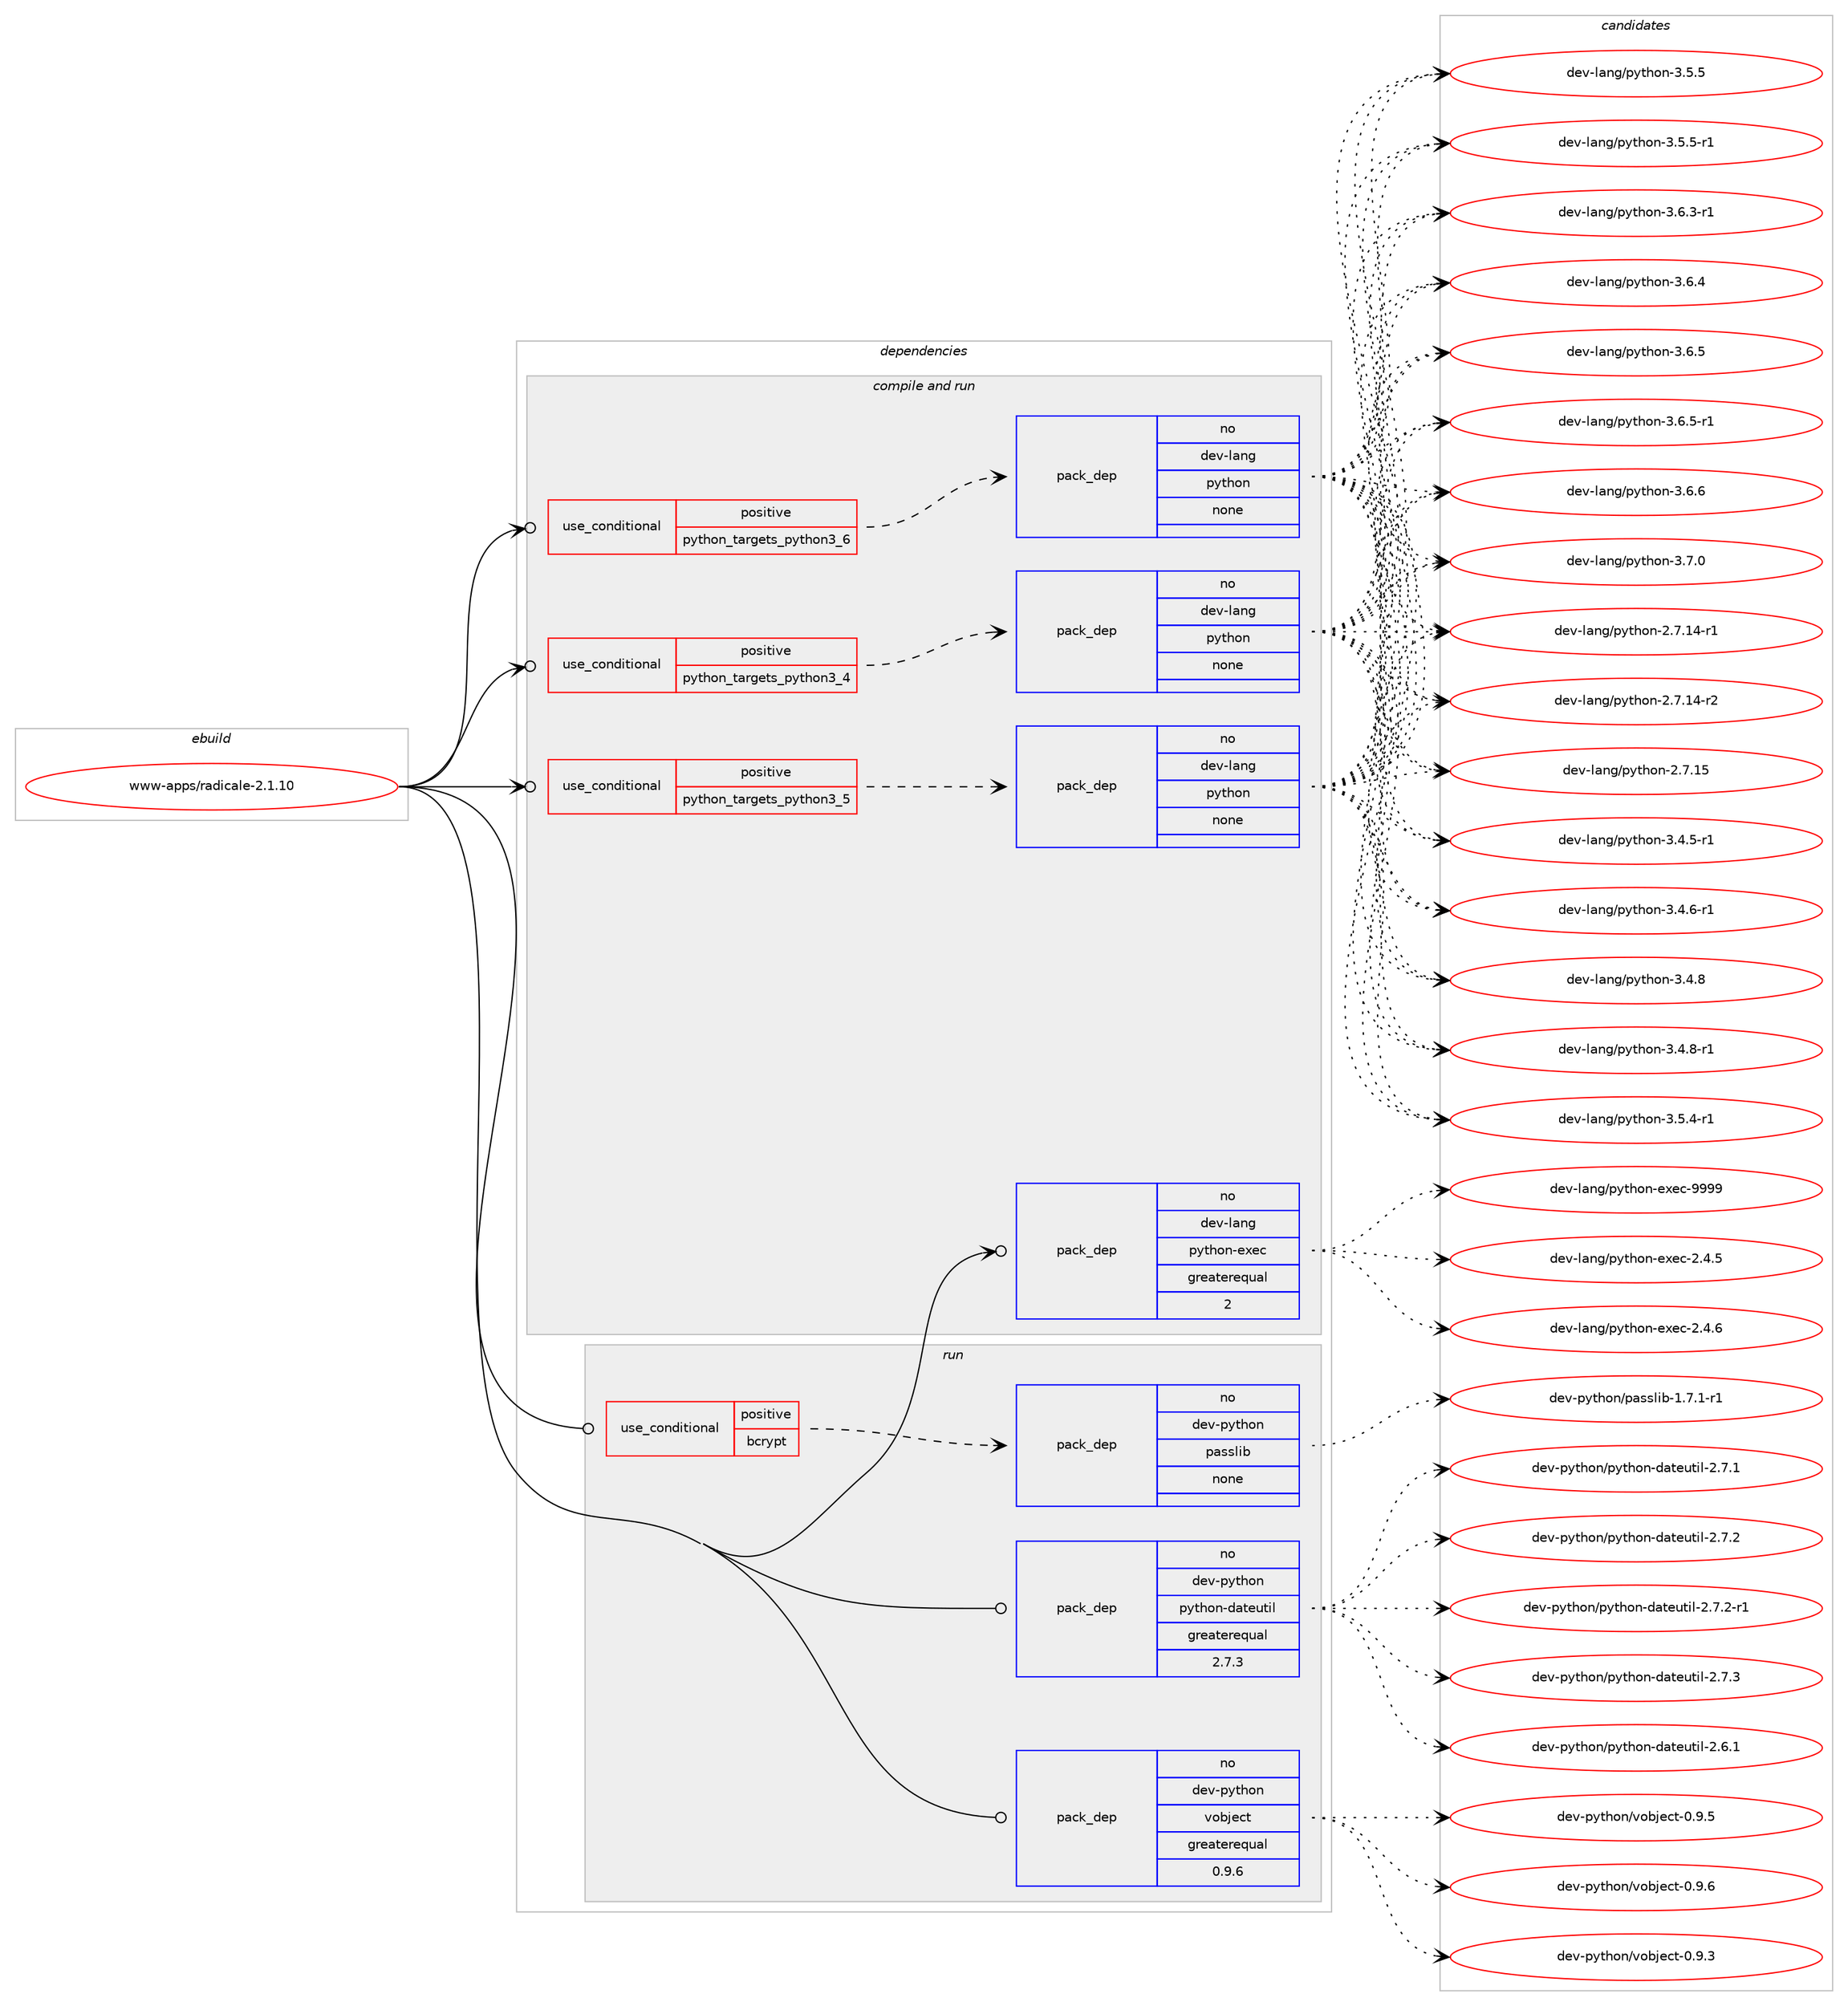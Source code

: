 digraph prolog {

# *************
# Graph options
# *************

newrank=true;
concentrate=true;
compound=true;
graph [rankdir=LR,fontname=Helvetica,fontsize=10,ranksep=1.5];#, ranksep=2.5, nodesep=0.2];
edge  [arrowhead=vee];
node  [fontname=Helvetica,fontsize=10];

# **********
# The ebuild
# **********

subgraph cluster_leftcol {
color=gray;
rank=same;
label=<<i>ebuild</i>>;
id [label="www-apps/radicale-2.1.10", color=red, width=4, href="../www-apps/radicale-2.1.10.svg"];
}

# ****************
# The dependencies
# ****************

subgraph cluster_midcol {
color=gray;
label=<<i>dependencies</i>>;
subgraph cluster_compile {
fillcolor="#eeeeee";
style=filled;
label=<<i>compile</i>>;
}
subgraph cluster_compileandrun {
fillcolor="#eeeeee";
style=filled;
label=<<i>compile and run</i>>;
subgraph cond316 {
dependency2278 [label=<<TABLE BORDER="0" CELLBORDER="1" CELLSPACING="0" CELLPADDING="4"><TR><TD ROWSPAN="3" CELLPADDING="10">use_conditional</TD></TR><TR><TD>positive</TD></TR><TR><TD>python_targets_python3_4</TD></TR></TABLE>>, shape=none, color=red];
subgraph pack1818 {
dependency2279 [label=<<TABLE BORDER="0" CELLBORDER="1" CELLSPACING="0" CELLPADDING="4" WIDTH="220"><TR><TD ROWSPAN="6" CELLPADDING="30">pack_dep</TD></TR><TR><TD WIDTH="110">no</TD></TR><TR><TD>dev-lang</TD></TR><TR><TD>python</TD></TR><TR><TD>none</TD></TR><TR><TD></TD></TR></TABLE>>, shape=none, color=blue];
}
dependency2278:e -> dependency2279:w [weight=20,style="dashed",arrowhead="vee"];
}
id:e -> dependency2278:w [weight=20,style="solid",arrowhead="odotvee"];
subgraph cond317 {
dependency2280 [label=<<TABLE BORDER="0" CELLBORDER="1" CELLSPACING="0" CELLPADDING="4"><TR><TD ROWSPAN="3" CELLPADDING="10">use_conditional</TD></TR><TR><TD>positive</TD></TR><TR><TD>python_targets_python3_5</TD></TR></TABLE>>, shape=none, color=red];
subgraph pack1819 {
dependency2281 [label=<<TABLE BORDER="0" CELLBORDER="1" CELLSPACING="0" CELLPADDING="4" WIDTH="220"><TR><TD ROWSPAN="6" CELLPADDING="30">pack_dep</TD></TR><TR><TD WIDTH="110">no</TD></TR><TR><TD>dev-lang</TD></TR><TR><TD>python</TD></TR><TR><TD>none</TD></TR><TR><TD></TD></TR></TABLE>>, shape=none, color=blue];
}
dependency2280:e -> dependency2281:w [weight=20,style="dashed",arrowhead="vee"];
}
id:e -> dependency2280:w [weight=20,style="solid",arrowhead="odotvee"];
subgraph cond318 {
dependency2282 [label=<<TABLE BORDER="0" CELLBORDER="1" CELLSPACING="0" CELLPADDING="4"><TR><TD ROWSPAN="3" CELLPADDING="10">use_conditional</TD></TR><TR><TD>positive</TD></TR><TR><TD>python_targets_python3_6</TD></TR></TABLE>>, shape=none, color=red];
subgraph pack1820 {
dependency2283 [label=<<TABLE BORDER="0" CELLBORDER="1" CELLSPACING="0" CELLPADDING="4" WIDTH="220"><TR><TD ROWSPAN="6" CELLPADDING="30">pack_dep</TD></TR><TR><TD WIDTH="110">no</TD></TR><TR><TD>dev-lang</TD></TR><TR><TD>python</TD></TR><TR><TD>none</TD></TR><TR><TD></TD></TR></TABLE>>, shape=none, color=blue];
}
dependency2282:e -> dependency2283:w [weight=20,style="dashed",arrowhead="vee"];
}
id:e -> dependency2282:w [weight=20,style="solid",arrowhead="odotvee"];
subgraph pack1821 {
dependency2284 [label=<<TABLE BORDER="0" CELLBORDER="1" CELLSPACING="0" CELLPADDING="4" WIDTH="220"><TR><TD ROWSPAN="6" CELLPADDING="30">pack_dep</TD></TR><TR><TD WIDTH="110">no</TD></TR><TR><TD>dev-lang</TD></TR><TR><TD>python-exec</TD></TR><TR><TD>greaterequal</TD></TR><TR><TD>2</TD></TR></TABLE>>, shape=none, color=blue];
}
id:e -> dependency2284:w [weight=20,style="solid",arrowhead="odotvee"];
}
subgraph cluster_run {
fillcolor="#eeeeee";
style=filled;
label=<<i>run</i>>;
subgraph cond319 {
dependency2285 [label=<<TABLE BORDER="0" CELLBORDER="1" CELLSPACING="0" CELLPADDING="4"><TR><TD ROWSPAN="3" CELLPADDING="10">use_conditional</TD></TR><TR><TD>positive</TD></TR><TR><TD>bcrypt</TD></TR></TABLE>>, shape=none, color=red];
subgraph pack1822 {
dependency2286 [label=<<TABLE BORDER="0" CELLBORDER="1" CELLSPACING="0" CELLPADDING="4" WIDTH="220"><TR><TD ROWSPAN="6" CELLPADDING="30">pack_dep</TD></TR><TR><TD WIDTH="110">no</TD></TR><TR><TD>dev-python</TD></TR><TR><TD>passlib</TD></TR><TR><TD>none</TD></TR><TR><TD></TD></TR></TABLE>>, shape=none, color=blue];
}
dependency2285:e -> dependency2286:w [weight=20,style="dashed",arrowhead="vee"];
}
id:e -> dependency2285:w [weight=20,style="solid",arrowhead="odot"];
subgraph pack1823 {
dependency2287 [label=<<TABLE BORDER="0" CELLBORDER="1" CELLSPACING="0" CELLPADDING="4" WIDTH="220"><TR><TD ROWSPAN="6" CELLPADDING="30">pack_dep</TD></TR><TR><TD WIDTH="110">no</TD></TR><TR><TD>dev-python</TD></TR><TR><TD>python-dateutil</TD></TR><TR><TD>greaterequal</TD></TR><TR><TD>2.7.3</TD></TR></TABLE>>, shape=none, color=blue];
}
id:e -> dependency2287:w [weight=20,style="solid",arrowhead="odot"];
subgraph pack1824 {
dependency2288 [label=<<TABLE BORDER="0" CELLBORDER="1" CELLSPACING="0" CELLPADDING="4" WIDTH="220"><TR><TD ROWSPAN="6" CELLPADDING="30">pack_dep</TD></TR><TR><TD WIDTH="110">no</TD></TR><TR><TD>dev-python</TD></TR><TR><TD>vobject</TD></TR><TR><TD>greaterequal</TD></TR><TR><TD>0.9.6</TD></TR></TABLE>>, shape=none, color=blue];
}
id:e -> dependency2288:w [weight=20,style="solid",arrowhead="odot"];
}
}

# **************
# The candidates
# **************

subgraph cluster_choices {
rank=same;
color=gray;
label=<<i>candidates</i>>;

subgraph choice1818 {
color=black;
nodesep=1;
choice100101118451089711010347112121116104111110455046554649524511449 [label="dev-lang/python-2.7.14-r1", color=red, width=4,href="../dev-lang/python-2.7.14-r1.svg"];
choice100101118451089711010347112121116104111110455046554649524511450 [label="dev-lang/python-2.7.14-r2", color=red, width=4,href="../dev-lang/python-2.7.14-r2.svg"];
choice10010111845108971101034711212111610411111045504655464953 [label="dev-lang/python-2.7.15", color=red, width=4,href="../dev-lang/python-2.7.15.svg"];
choice1001011184510897110103471121211161041111104551465246534511449 [label="dev-lang/python-3.4.5-r1", color=red, width=4,href="../dev-lang/python-3.4.5-r1.svg"];
choice1001011184510897110103471121211161041111104551465246544511449 [label="dev-lang/python-3.4.6-r1", color=red, width=4,href="../dev-lang/python-3.4.6-r1.svg"];
choice100101118451089711010347112121116104111110455146524656 [label="dev-lang/python-3.4.8", color=red, width=4,href="../dev-lang/python-3.4.8.svg"];
choice1001011184510897110103471121211161041111104551465246564511449 [label="dev-lang/python-3.4.8-r1", color=red, width=4,href="../dev-lang/python-3.4.8-r1.svg"];
choice1001011184510897110103471121211161041111104551465346524511449 [label="dev-lang/python-3.5.4-r1", color=red, width=4,href="../dev-lang/python-3.5.4-r1.svg"];
choice100101118451089711010347112121116104111110455146534653 [label="dev-lang/python-3.5.5", color=red, width=4,href="../dev-lang/python-3.5.5.svg"];
choice1001011184510897110103471121211161041111104551465346534511449 [label="dev-lang/python-3.5.5-r1", color=red, width=4,href="../dev-lang/python-3.5.5-r1.svg"];
choice1001011184510897110103471121211161041111104551465446514511449 [label="dev-lang/python-3.6.3-r1", color=red, width=4,href="../dev-lang/python-3.6.3-r1.svg"];
choice100101118451089711010347112121116104111110455146544652 [label="dev-lang/python-3.6.4", color=red, width=4,href="../dev-lang/python-3.6.4.svg"];
choice100101118451089711010347112121116104111110455146544653 [label="dev-lang/python-3.6.5", color=red, width=4,href="../dev-lang/python-3.6.5.svg"];
choice1001011184510897110103471121211161041111104551465446534511449 [label="dev-lang/python-3.6.5-r1", color=red, width=4,href="../dev-lang/python-3.6.5-r1.svg"];
choice100101118451089711010347112121116104111110455146544654 [label="dev-lang/python-3.6.6", color=red, width=4,href="../dev-lang/python-3.6.6.svg"];
choice100101118451089711010347112121116104111110455146554648 [label="dev-lang/python-3.7.0", color=red, width=4,href="../dev-lang/python-3.7.0.svg"];
dependency2279:e -> choice100101118451089711010347112121116104111110455046554649524511449:w [style=dotted,weight="100"];
dependency2279:e -> choice100101118451089711010347112121116104111110455046554649524511450:w [style=dotted,weight="100"];
dependency2279:e -> choice10010111845108971101034711212111610411111045504655464953:w [style=dotted,weight="100"];
dependency2279:e -> choice1001011184510897110103471121211161041111104551465246534511449:w [style=dotted,weight="100"];
dependency2279:e -> choice1001011184510897110103471121211161041111104551465246544511449:w [style=dotted,weight="100"];
dependency2279:e -> choice100101118451089711010347112121116104111110455146524656:w [style=dotted,weight="100"];
dependency2279:e -> choice1001011184510897110103471121211161041111104551465246564511449:w [style=dotted,weight="100"];
dependency2279:e -> choice1001011184510897110103471121211161041111104551465346524511449:w [style=dotted,weight="100"];
dependency2279:e -> choice100101118451089711010347112121116104111110455146534653:w [style=dotted,weight="100"];
dependency2279:e -> choice1001011184510897110103471121211161041111104551465346534511449:w [style=dotted,weight="100"];
dependency2279:e -> choice1001011184510897110103471121211161041111104551465446514511449:w [style=dotted,weight="100"];
dependency2279:e -> choice100101118451089711010347112121116104111110455146544652:w [style=dotted,weight="100"];
dependency2279:e -> choice100101118451089711010347112121116104111110455146544653:w [style=dotted,weight="100"];
dependency2279:e -> choice1001011184510897110103471121211161041111104551465446534511449:w [style=dotted,weight="100"];
dependency2279:e -> choice100101118451089711010347112121116104111110455146544654:w [style=dotted,weight="100"];
dependency2279:e -> choice100101118451089711010347112121116104111110455146554648:w [style=dotted,weight="100"];
}
subgraph choice1819 {
color=black;
nodesep=1;
choice100101118451089711010347112121116104111110455046554649524511449 [label="dev-lang/python-2.7.14-r1", color=red, width=4,href="../dev-lang/python-2.7.14-r1.svg"];
choice100101118451089711010347112121116104111110455046554649524511450 [label="dev-lang/python-2.7.14-r2", color=red, width=4,href="../dev-lang/python-2.7.14-r2.svg"];
choice10010111845108971101034711212111610411111045504655464953 [label="dev-lang/python-2.7.15", color=red, width=4,href="../dev-lang/python-2.7.15.svg"];
choice1001011184510897110103471121211161041111104551465246534511449 [label="dev-lang/python-3.4.5-r1", color=red, width=4,href="../dev-lang/python-3.4.5-r1.svg"];
choice1001011184510897110103471121211161041111104551465246544511449 [label="dev-lang/python-3.4.6-r1", color=red, width=4,href="../dev-lang/python-3.4.6-r1.svg"];
choice100101118451089711010347112121116104111110455146524656 [label="dev-lang/python-3.4.8", color=red, width=4,href="../dev-lang/python-3.4.8.svg"];
choice1001011184510897110103471121211161041111104551465246564511449 [label="dev-lang/python-3.4.8-r1", color=red, width=4,href="../dev-lang/python-3.4.8-r1.svg"];
choice1001011184510897110103471121211161041111104551465346524511449 [label="dev-lang/python-3.5.4-r1", color=red, width=4,href="../dev-lang/python-3.5.4-r1.svg"];
choice100101118451089711010347112121116104111110455146534653 [label="dev-lang/python-3.5.5", color=red, width=4,href="../dev-lang/python-3.5.5.svg"];
choice1001011184510897110103471121211161041111104551465346534511449 [label="dev-lang/python-3.5.5-r1", color=red, width=4,href="../dev-lang/python-3.5.5-r1.svg"];
choice1001011184510897110103471121211161041111104551465446514511449 [label="dev-lang/python-3.6.3-r1", color=red, width=4,href="../dev-lang/python-3.6.3-r1.svg"];
choice100101118451089711010347112121116104111110455146544652 [label="dev-lang/python-3.6.4", color=red, width=4,href="../dev-lang/python-3.6.4.svg"];
choice100101118451089711010347112121116104111110455146544653 [label="dev-lang/python-3.6.5", color=red, width=4,href="../dev-lang/python-3.6.5.svg"];
choice1001011184510897110103471121211161041111104551465446534511449 [label="dev-lang/python-3.6.5-r1", color=red, width=4,href="../dev-lang/python-3.6.5-r1.svg"];
choice100101118451089711010347112121116104111110455146544654 [label="dev-lang/python-3.6.6", color=red, width=4,href="../dev-lang/python-3.6.6.svg"];
choice100101118451089711010347112121116104111110455146554648 [label="dev-lang/python-3.7.0", color=red, width=4,href="../dev-lang/python-3.7.0.svg"];
dependency2281:e -> choice100101118451089711010347112121116104111110455046554649524511449:w [style=dotted,weight="100"];
dependency2281:e -> choice100101118451089711010347112121116104111110455046554649524511450:w [style=dotted,weight="100"];
dependency2281:e -> choice10010111845108971101034711212111610411111045504655464953:w [style=dotted,weight="100"];
dependency2281:e -> choice1001011184510897110103471121211161041111104551465246534511449:w [style=dotted,weight="100"];
dependency2281:e -> choice1001011184510897110103471121211161041111104551465246544511449:w [style=dotted,weight="100"];
dependency2281:e -> choice100101118451089711010347112121116104111110455146524656:w [style=dotted,weight="100"];
dependency2281:e -> choice1001011184510897110103471121211161041111104551465246564511449:w [style=dotted,weight="100"];
dependency2281:e -> choice1001011184510897110103471121211161041111104551465346524511449:w [style=dotted,weight="100"];
dependency2281:e -> choice100101118451089711010347112121116104111110455146534653:w [style=dotted,weight="100"];
dependency2281:e -> choice1001011184510897110103471121211161041111104551465346534511449:w [style=dotted,weight="100"];
dependency2281:e -> choice1001011184510897110103471121211161041111104551465446514511449:w [style=dotted,weight="100"];
dependency2281:e -> choice100101118451089711010347112121116104111110455146544652:w [style=dotted,weight="100"];
dependency2281:e -> choice100101118451089711010347112121116104111110455146544653:w [style=dotted,weight="100"];
dependency2281:e -> choice1001011184510897110103471121211161041111104551465446534511449:w [style=dotted,weight="100"];
dependency2281:e -> choice100101118451089711010347112121116104111110455146544654:w [style=dotted,weight="100"];
dependency2281:e -> choice100101118451089711010347112121116104111110455146554648:w [style=dotted,weight="100"];
}
subgraph choice1820 {
color=black;
nodesep=1;
choice100101118451089711010347112121116104111110455046554649524511449 [label="dev-lang/python-2.7.14-r1", color=red, width=4,href="../dev-lang/python-2.7.14-r1.svg"];
choice100101118451089711010347112121116104111110455046554649524511450 [label="dev-lang/python-2.7.14-r2", color=red, width=4,href="../dev-lang/python-2.7.14-r2.svg"];
choice10010111845108971101034711212111610411111045504655464953 [label="dev-lang/python-2.7.15", color=red, width=4,href="../dev-lang/python-2.7.15.svg"];
choice1001011184510897110103471121211161041111104551465246534511449 [label="dev-lang/python-3.4.5-r1", color=red, width=4,href="../dev-lang/python-3.4.5-r1.svg"];
choice1001011184510897110103471121211161041111104551465246544511449 [label="dev-lang/python-3.4.6-r1", color=red, width=4,href="../dev-lang/python-3.4.6-r1.svg"];
choice100101118451089711010347112121116104111110455146524656 [label="dev-lang/python-3.4.8", color=red, width=4,href="../dev-lang/python-3.4.8.svg"];
choice1001011184510897110103471121211161041111104551465246564511449 [label="dev-lang/python-3.4.8-r1", color=red, width=4,href="../dev-lang/python-3.4.8-r1.svg"];
choice1001011184510897110103471121211161041111104551465346524511449 [label="dev-lang/python-3.5.4-r1", color=red, width=4,href="../dev-lang/python-3.5.4-r1.svg"];
choice100101118451089711010347112121116104111110455146534653 [label="dev-lang/python-3.5.5", color=red, width=4,href="../dev-lang/python-3.5.5.svg"];
choice1001011184510897110103471121211161041111104551465346534511449 [label="dev-lang/python-3.5.5-r1", color=red, width=4,href="../dev-lang/python-3.5.5-r1.svg"];
choice1001011184510897110103471121211161041111104551465446514511449 [label="dev-lang/python-3.6.3-r1", color=red, width=4,href="../dev-lang/python-3.6.3-r1.svg"];
choice100101118451089711010347112121116104111110455146544652 [label="dev-lang/python-3.6.4", color=red, width=4,href="../dev-lang/python-3.6.4.svg"];
choice100101118451089711010347112121116104111110455146544653 [label="dev-lang/python-3.6.5", color=red, width=4,href="../dev-lang/python-3.6.5.svg"];
choice1001011184510897110103471121211161041111104551465446534511449 [label="dev-lang/python-3.6.5-r1", color=red, width=4,href="../dev-lang/python-3.6.5-r1.svg"];
choice100101118451089711010347112121116104111110455146544654 [label="dev-lang/python-3.6.6", color=red, width=4,href="../dev-lang/python-3.6.6.svg"];
choice100101118451089711010347112121116104111110455146554648 [label="dev-lang/python-3.7.0", color=red, width=4,href="../dev-lang/python-3.7.0.svg"];
dependency2283:e -> choice100101118451089711010347112121116104111110455046554649524511449:w [style=dotted,weight="100"];
dependency2283:e -> choice100101118451089711010347112121116104111110455046554649524511450:w [style=dotted,weight="100"];
dependency2283:e -> choice10010111845108971101034711212111610411111045504655464953:w [style=dotted,weight="100"];
dependency2283:e -> choice1001011184510897110103471121211161041111104551465246534511449:w [style=dotted,weight="100"];
dependency2283:e -> choice1001011184510897110103471121211161041111104551465246544511449:w [style=dotted,weight="100"];
dependency2283:e -> choice100101118451089711010347112121116104111110455146524656:w [style=dotted,weight="100"];
dependency2283:e -> choice1001011184510897110103471121211161041111104551465246564511449:w [style=dotted,weight="100"];
dependency2283:e -> choice1001011184510897110103471121211161041111104551465346524511449:w [style=dotted,weight="100"];
dependency2283:e -> choice100101118451089711010347112121116104111110455146534653:w [style=dotted,weight="100"];
dependency2283:e -> choice1001011184510897110103471121211161041111104551465346534511449:w [style=dotted,weight="100"];
dependency2283:e -> choice1001011184510897110103471121211161041111104551465446514511449:w [style=dotted,weight="100"];
dependency2283:e -> choice100101118451089711010347112121116104111110455146544652:w [style=dotted,weight="100"];
dependency2283:e -> choice100101118451089711010347112121116104111110455146544653:w [style=dotted,weight="100"];
dependency2283:e -> choice1001011184510897110103471121211161041111104551465446534511449:w [style=dotted,weight="100"];
dependency2283:e -> choice100101118451089711010347112121116104111110455146544654:w [style=dotted,weight="100"];
dependency2283:e -> choice100101118451089711010347112121116104111110455146554648:w [style=dotted,weight="100"];
}
subgraph choice1821 {
color=black;
nodesep=1;
choice1001011184510897110103471121211161041111104510112010199455046524653 [label="dev-lang/python-exec-2.4.5", color=red, width=4,href="../dev-lang/python-exec-2.4.5.svg"];
choice1001011184510897110103471121211161041111104510112010199455046524654 [label="dev-lang/python-exec-2.4.6", color=red, width=4,href="../dev-lang/python-exec-2.4.6.svg"];
choice10010111845108971101034711212111610411111045101120101994557575757 [label="dev-lang/python-exec-9999", color=red, width=4,href="../dev-lang/python-exec-9999.svg"];
dependency2284:e -> choice1001011184510897110103471121211161041111104510112010199455046524653:w [style=dotted,weight="100"];
dependency2284:e -> choice1001011184510897110103471121211161041111104510112010199455046524654:w [style=dotted,weight="100"];
dependency2284:e -> choice10010111845108971101034711212111610411111045101120101994557575757:w [style=dotted,weight="100"];
}
subgraph choice1822 {
color=black;
nodesep=1;
choice100101118451121211161041111104711297115115108105984549465546494511449 [label="dev-python/passlib-1.7.1-r1", color=red, width=4,href="../dev-python/passlib-1.7.1-r1.svg"];
dependency2286:e -> choice100101118451121211161041111104711297115115108105984549465546494511449:w [style=dotted,weight="100"];
}
subgraph choice1823 {
color=black;
nodesep=1;
choice10010111845112121116104111110471121211161041111104510097116101117116105108455046544649 [label="dev-python/python-dateutil-2.6.1", color=red, width=4,href="../dev-python/python-dateutil-2.6.1.svg"];
choice10010111845112121116104111110471121211161041111104510097116101117116105108455046554649 [label="dev-python/python-dateutil-2.7.1", color=red, width=4,href="../dev-python/python-dateutil-2.7.1.svg"];
choice10010111845112121116104111110471121211161041111104510097116101117116105108455046554650 [label="dev-python/python-dateutil-2.7.2", color=red, width=4,href="../dev-python/python-dateutil-2.7.2.svg"];
choice100101118451121211161041111104711212111610411111045100971161011171161051084550465546504511449 [label="dev-python/python-dateutil-2.7.2-r1", color=red, width=4,href="../dev-python/python-dateutil-2.7.2-r1.svg"];
choice10010111845112121116104111110471121211161041111104510097116101117116105108455046554651 [label="dev-python/python-dateutil-2.7.3", color=red, width=4,href="../dev-python/python-dateutil-2.7.3.svg"];
dependency2287:e -> choice10010111845112121116104111110471121211161041111104510097116101117116105108455046544649:w [style=dotted,weight="100"];
dependency2287:e -> choice10010111845112121116104111110471121211161041111104510097116101117116105108455046554649:w [style=dotted,weight="100"];
dependency2287:e -> choice10010111845112121116104111110471121211161041111104510097116101117116105108455046554650:w [style=dotted,weight="100"];
dependency2287:e -> choice100101118451121211161041111104711212111610411111045100971161011171161051084550465546504511449:w [style=dotted,weight="100"];
dependency2287:e -> choice10010111845112121116104111110471121211161041111104510097116101117116105108455046554651:w [style=dotted,weight="100"];
}
subgraph choice1824 {
color=black;
nodesep=1;
choice10010111845112121116104111110471181119810610199116454846574651 [label="dev-python/vobject-0.9.3", color=red, width=4,href="../dev-python/vobject-0.9.3.svg"];
choice10010111845112121116104111110471181119810610199116454846574653 [label="dev-python/vobject-0.9.5", color=red, width=4,href="../dev-python/vobject-0.9.5.svg"];
choice10010111845112121116104111110471181119810610199116454846574654 [label="dev-python/vobject-0.9.6", color=red, width=4,href="../dev-python/vobject-0.9.6.svg"];
dependency2288:e -> choice10010111845112121116104111110471181119810610199116454846574651:w [style=dotted,weight="100"];
dependency2288:e -> choice10010111845112121116104111110471181119810610199116454846574653:w [style=dotted,weight="100"];
dependency2288:e -> choice10010111845112121116104111110471181119810610199116454846574654:w [style=dotted,weight="100"];
}
}

}
